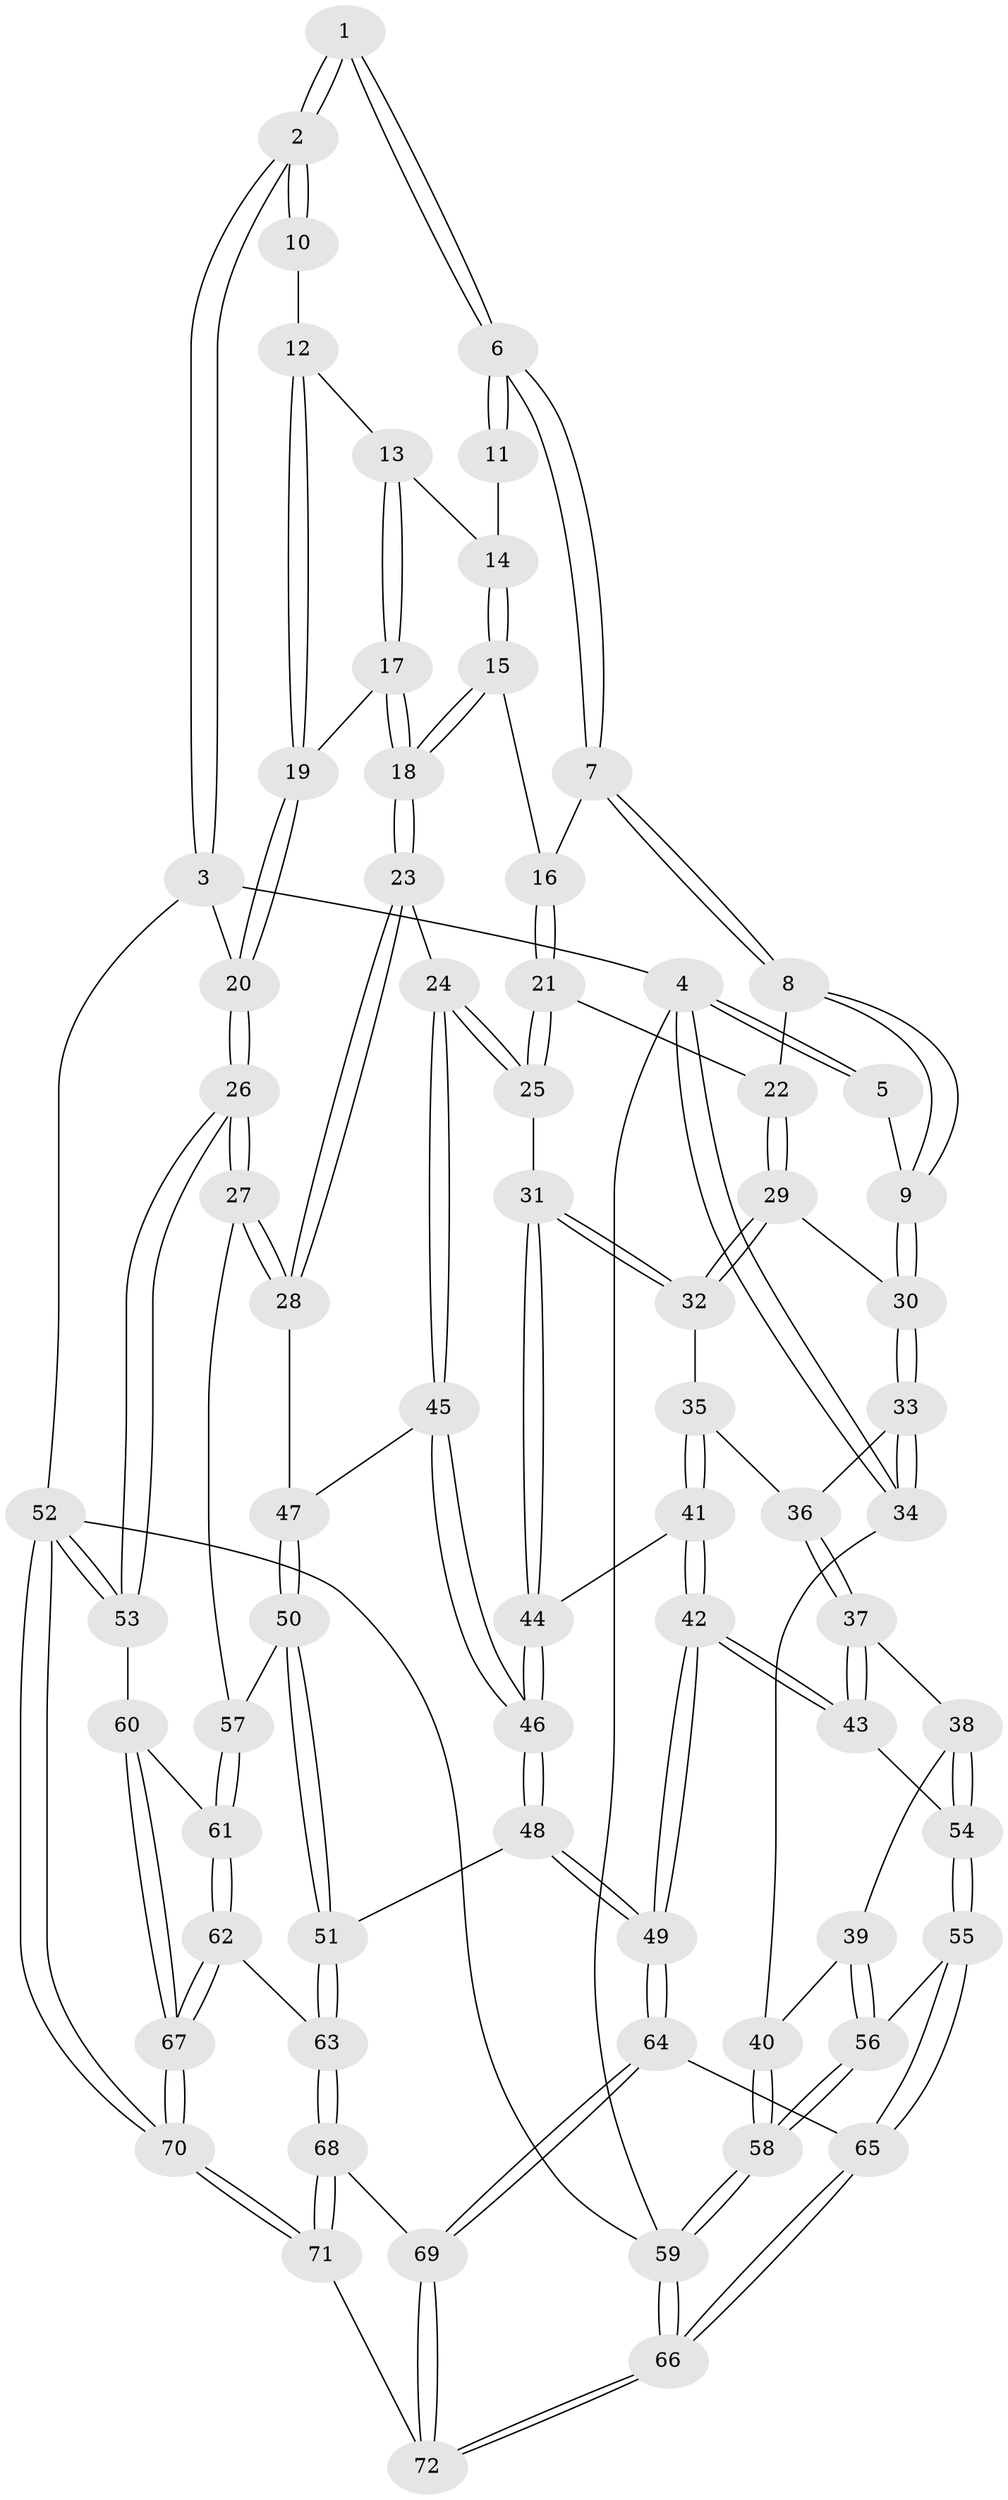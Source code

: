 // coarse degree distribution, {4: 0.5238095238095238, 7: 0.023809523809523808, 8: 0.023809523809523808, 5: 0.19047619047619047, 3: 0.16666666666666666, 6: 0.07142857142857142}
// Generated by graph-tools (version 1.1) at 2025/52/02/27/25 19:52:40]
// undirected, 72 vertices, 177 edges
graph export_dot {
graph [start="1"]
  node [color=gray90,style=filled];
  1 [pos="+0.5731207496221201+0"];
  2 [pos="+1+0"];
  3 [pos="+1+0"];
  4 [pos="+0+0"];
  5 [pos="+0+0"];
  6 [pos="+0.5442257312887342+0.05563905158382763"];
  7 [pos="+0.5354201786420425+0.0687323695773765"];
  8 [pos="+0.30195925156950065+0.19178085472447925"];
  9 [pos="+0.2577851447330402+0.20352377279658193"];
  10 [pos="+0.9861115322337182+0.0025260274259793153"];
  11 [pos="+0.7069139856477507+0.14176656925967188"];
  12 [pos="+0.875112926107737+0.18302985212178383"];
  13 [pos="+0.7241303593032417+0.1680896170932213"];
  14 [pos="+0.7225140475249853+0.16722631980088942"];
  15 [pos="+0.706061716963171+0.2683264778033255"];
  16 [pos="+0.5710340143011929+0.25343378587289855"];
  17 [pos="+0.8402506007795891+0.2935643863229574"];
  18 [pos="+0.7656962247276271+0.3779911432846487"];
  19 [pos="+0.8547538452621111+0.2851974945153569"];
  20 [pos="+1+0.3722206747756139"];
  21 [pos="+0.5642796602066938+0.30364351203125706"];
  22 [pos="+0.4880256939144228+0.33483369000402957"];
  23 [pos="+0.7493650793146365+0.42702003486102647"];
  24 [pos="+0.7486881608301923+0.4270575394844192"];
  25 [pos="+0.6213843612949306+0.3861180233702769"];
  26 [pos="+1+0.6217804996715843"];
  27 [pos="+0.8991436691458246+0.5614208413138893"];
  28 [pos="+0.8202512869222339+0.5083412621087693"];
  29 [pos="+0.45377824851651144+0.39707718810476034"];
  30 [pos="+0.24011680508615063+0.24155482769045847"];
  31 [pos="+0.527625664922385+0.46724059935119894"];
  32 [pos="+0.45354039778411626+0.40163581863281367"];
  33 [pos="+0.20251006633130644+0.2987215348768091"];
  34 [pos="+0+0.35976910476315627"];
  35 [pos="+0.3743182771948639+0.46243942774186986"];
  36 [pos="+0.22594713758431706+0.3706937315779521"];
  37 [pos="+0.19813787875679006+0.5539030713502301"];
  38 [pos="+0.1412738470209348+0.5648380499878355"];
  39 [pos="+0.10708605558678459+0.5619999324964032"];
  40 [pos="+0+0.490307505366841"];
  41 [pos="+0.381304759941638+0.48959892410794575"];
  42 [pos="+0.327594576687671+0.6696004004489887"];
  43 [pos="+0.2717160402980882+0.6357793779099813"];
  44 [pos="+0.5223938019494812+0.5312097020471667"];
  45 [pos="+0.5975612887339805+0.5625872053976666"];
  46 [pos="+0.5423779632702092+0.5876323637162685"];
  47 [pos="+0.69855866830488+0.6013136391108349"];
  48 [pos="+0.5218374355778888+0.6564556118692654"];
  49 [pos="+0.35664832907425154+0.7094838870202477"];
  50 [pos="+0.6691752342988659+0.7017200361926416"];
  51 [pos="+0.6358143703416602+0.7445462703556149"];
  52 [pos="+1+1"];
  53 [pos="+1+0.6856364440706558"];
  54 [pos="+0.09353725952197496+0.7284507094032898"];
  55 [pos="+0.08071827884245969+0.7415704933034987"];
  56 [pos="+0.03848593417777515+0.7286699867008553"];
  57 [pos="+0.8660149530777393+0.5891506836394884"];
  58 [pos="+0+0.69928688420121"];
  59 [pos="+0+1"];
  60 [pos="+0.8046220920287834+0.7842469421346855"];
  61 [pos="+0.7326353578966293+0.7663367689066629"];
  62 [pos="+0.6864029286155712+0.76998674016259"];
  63 [pos="+0.6405434330694301+0.7548717482544125"];
  64 [pos="+0.34586735274818636+0.7601503776462842"];
  65 [pos="+0.1650771083843017+0.8634770519437471"];
  66 [pos="+0+1"];
  67 [pos="+0.7994979243733904+0.9833563460065974"];
  68 [pos="+0.5675084272254342+0.9282462445058625"];
  69 [pos="+0.40461167918441493+0.8704816813971533"];
  70 [pos="+0.8753933587036448+1"];
  71 [pos="+0.6983474611120696+1"];
  72 [pos="+0.22244911490921868+1"];
  1 -- 2;
  1 -- 2;
  1 -- 6;
  1 -- 6;
  2 -- 3;
  2 -- 3;
  2 -- 10;
  2 -- 10;
  3 -- 4;
  3 -- 20;
  3 -- 52;
  4 -- 5;
  4 -- 5;
  4 -- 34;
  4 -- 34;
  4 -- 59;
  5 -- 9;
  6 -- 7;
  6 -- 7;
  6 -- 11;
  6 -- 11;
  7 -- 8;
  7 -- 8;
  7 -- 16;
  8 -- 9;
  8 -- 9;
  8 -- 22;
  9 -- 30;
  9 -- 30;
  10 -- 12;
  11 -- 14;
  12 -- 13;
  12 -- 19;
  12 -- 19;
  13 -- 14;
  13 -- 17;
  13 -- 17;
  14 -- 15;
  14 -- 15;
  15 -- 16;
  15 -- 18;
  15 -- 18;
  16 -- 21;
  16 -- 21;
  17 -- 18;
  17 -- 18;
  17 -- 19;
  18 -- 23;
  18 -- 23;
  19 -- 20;
  19 -- 20;
  20 -- 26;
  20 -- 26;
  21 -- 22;
  21 -- 25;
  21 -- 25;
  22 -- 29;
  22 -- 29;
  23 -- 24;
  23 -- 28;
  23 -- 28;
  24 -- 25;
  24 -- 25;
  24 -- 45;
  24 -- 45;
  25 -- 31;
  26 -- 27;
  26 -- 27;
  26 -- 53;
  26 -- 53;
  27 -- 28;
  27 -- 28;
  27 -- 57;
  28 -- 47;
  29 -- 30;
  29 -- 32;
  29 -- 32;
  30 -- 33;
  30 -- 33;
  31 -- 32;
  31 -- 32;
  31 -- 44;
  31 -- 44;
  32 -- 35;
  33 -- 34;
  33 -- 34;
  33 -- 36;
  34 -- 40;
  35 -- 36;
  35 -- 41;
  35 -- 41;
  36 -- 37;
  36 -- 37;
  37 -- 38;
  37 -- 43;
  37 -- 43;
  38 -- 39;
  38 -- 54;
  38 -- 54;
  39 -- 40;
  39 -- 56;
  39 -- 56;
  40 -- 58;
  40 -- 58;
  41 -- 42;
  41 -- 42;
  41 -- 44;
  42 -- 43;
  42 -- 43;
  42 -- 49;
  42 -- 49;
  43 -- 54;
  44 -- 46;
  44 -- 46;
  45 -- 46;
  45 -- 46;
  45 -- 47;
  46 -- 48;
  46 -- 48;
  47 -- 50;
  47 -- 50;
  48 -- 49;
  48 -- 49;
  48 -- 51;
  49 -- 64;
  49 -- 64;
  50 -- 51;
  50 -- 51;
  50 -- 57;
  51 -- 63;
  51 -- 63;
  52 -- 53;
  52 -- 53;
  52 -- 70;
  52 -- 70;
  52 -- 59;
  53 -- 60;
  54 -- 55;
  54 -- 55;
  55 -- 56;
  55 -- 65;
  55 -- 65;
  56 -- 58;
  56 -- 58;
  57 -- 61;
  57 -- 61;
  58 -- 59;
  58 -- 59;
  59 -- 66;
  59 -- 66;
  60 -- 61;
  60 -- 67;
  60 -- 67;
  61 -- 62;
  61 -- 62;
  62 -- 63;
  62 -- 67;
  62 -- 67;
  63 -- 68;
  63 -- 68;
  64 -- 65;
  64 -- 69;
  64 -- 69;
  65 -- 66;
  65 -- 66;
  66 -- 72;
  66 -- 72;
  67 -- 70;
  67 -- 70;
  68 -- 69;
  68 -- 71;
  68 -- 71;
  69 -- 72;
  69 -- 72;
  70 -- 71;
  70 -- 71;
  71 -- 72;
}
